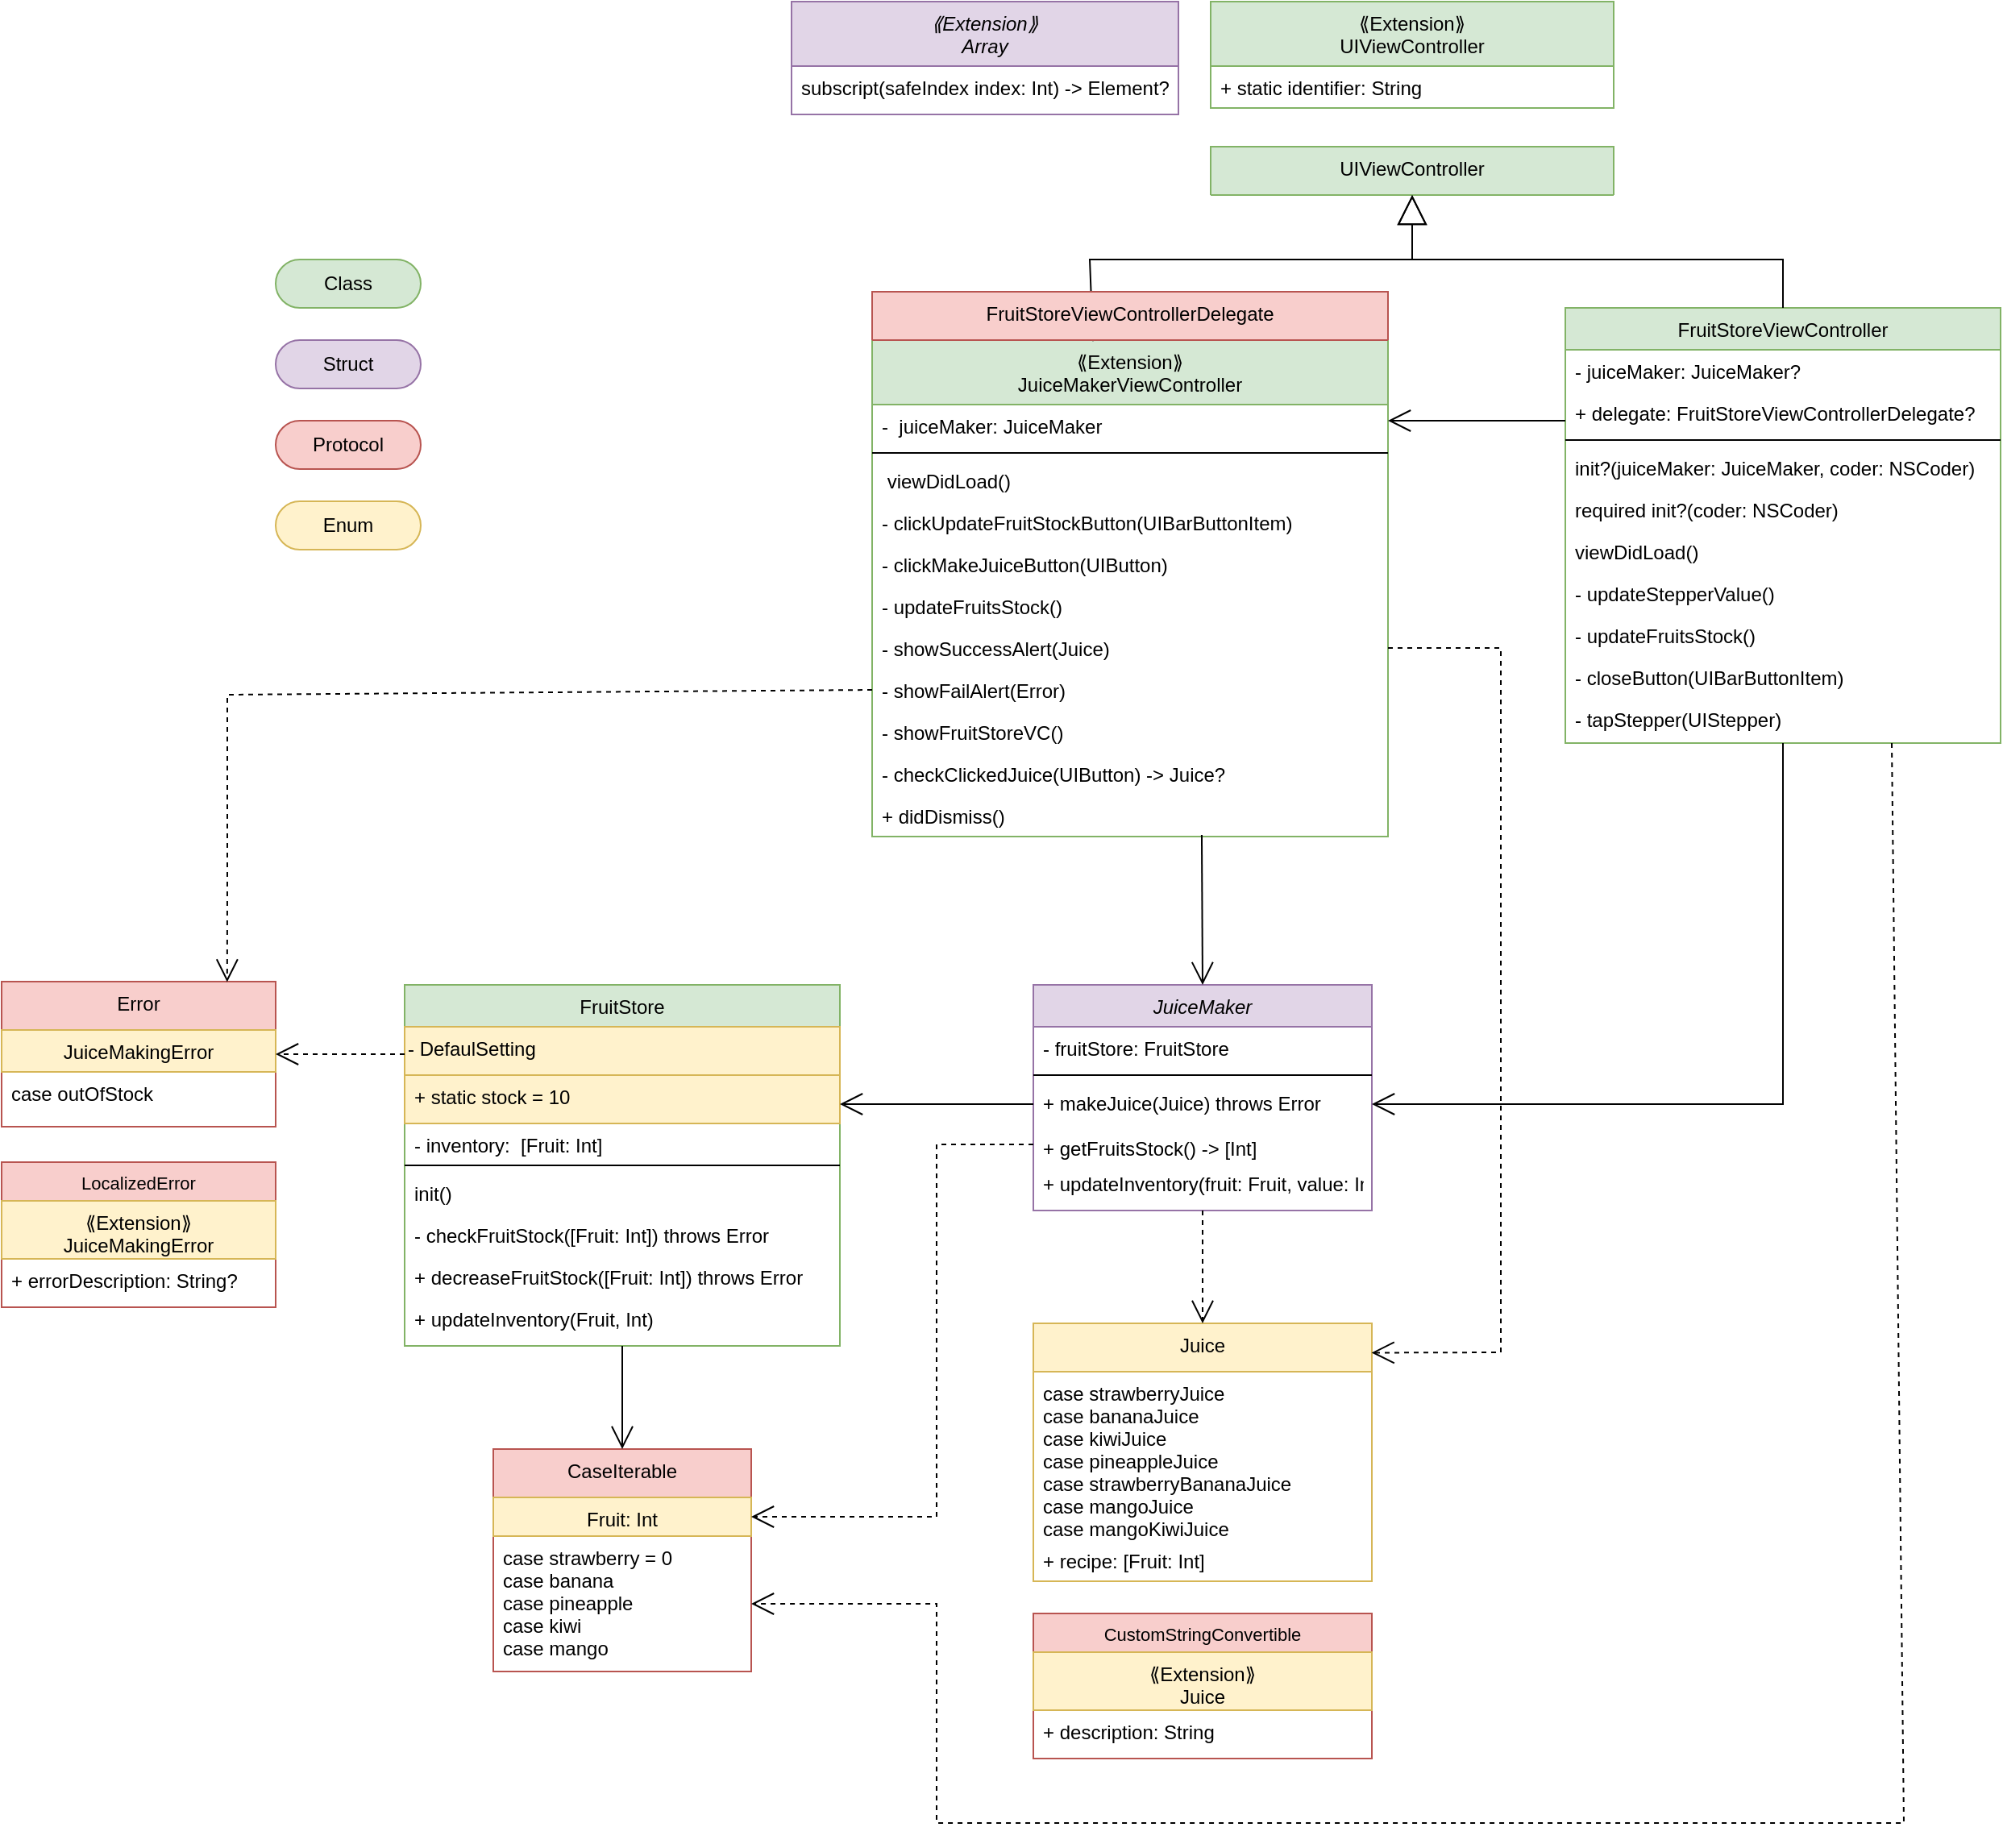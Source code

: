 <mxfile version="17.1.2" type="google"><diagram id="C5RBs43oDa-KdzZeNtuy" name="Page-1"><mxGraphModel grid="1" gridSize="10" guides="1" tooltips="1" connect="1" arrows="1" page="1" fold="1" pageScale="1" pageWidth="827" pageHeight="1169" math="0" shadow="0"><root><mxCell id="WIyWlLk6GJQsqaUBKTNV-0"/><mxCell id="WIyWlLk6GJQsqaUBKTNV-1" parent="WIyWlLk6GJQsqaUBKTNV-0"/><mxCell id="zkfFHV4jXpPFQw0GAbJ--0" value="JuiceMaker" style="swimlane;fontStyle=2;align=center;verticalAlign=top;childLayout=stackLayout;horizontal=1;startSize=26;horizontalStack=0;resizeParent=1;resizeLast=0;collapsible=1;marginBottom=0;rounded=0;shadow=0;strokeWidth=1;fillColor=#e1d5e7;strokeColor=#9673a6;" parent="WIyWlLk6GJQsqaUBKTNV-1" vertex="1"><mxGeometry x="470" y="70" width="210" height="140" as="geometry"><mxRectangle x="230" y="140" width="160" height="26" as="alternateBounds"/></mxGeometry></mxCell><mxCell id="zkfFHV4jXpPFQw0GAbJ--1" value="- fruitStore: FruitStore" style="text;align=left;verticalAlign=top;spacingLeft=4;spacingRight=4;overflow=hidden;rotatable=0;points=[[0,0.5],[1,0.5]];portConstraint=eastwest;" parent="zkfFHV4jXpPFQw0GAbJ--0" vertex="1"><mxGeometry y="26" width="210" height="26" as="geometry"/></mxCell><mxCell id="zkfFHV4jXpPFQw0GAbJ--4" value="" style="line;html=1;strokeWidth=1;align=left;verticalAlign=middle;spacingTop=-1;spacingLeft=3;spacingRight=3;rotatable=0;labelPosition=right;points=[];portConstraint=eastwest;" parent="zkfFHV4jXpPFQw0GAbJ--0" vertex="1"><mxGeometry y="52" width="210" height="8" as="geometry"/></mxCell><mxCell id="zkfFHV4jXpPFQw0GAbJ--5" value="+ makeJuice(Juice) throws Error&#10;" style="text;align=left;verticalAlign=top;spacingLeft=4;spacingRight=4;overflow=hidden;rotatable=0;points=[[0,0.5],[1,0.5]];portConstraint=eastwest;" parent="zkfFHV4jXpPFQw0GAbJ--0" vertex="1"><mxGeometry y="60" width="210" height="28" as="geometry"/></mxCell><mxCell id="rOW32-kh-aHsR0niHRHZ-0" value="+ getFruitsStock() -&gt; [Int]" style="text;align=left;verticalAlign=top;spacingLeft=4;spacingRight=4;overflow=hidden;rotatable=0;points=[[0,0.5],[1,0.5]];portConstraint=eastwest;" parent="zkfFHV4jXpPFQw0GAbJ--0" vertex="1"><mxGeometry y="88" width="210" height="22" as="geometry"/></mxCell><mxCell id="60TnAKSc_QCM06_7LQPz-15" value="+ updateInventory(fruit: Fruit, value: Int)" style="text;align=left;verticalAlign=top;spacingLeft=4;spacingRight=4;overflow=hidden;rotatable=0;points=[[0,0.5],[1,0.5]];portConstraint=eastwest;" parent="zkfFHV4jXpPFQw0GAbJ--0" vertex="1"><mxGeometry y="110" width="210" height="20" as="geometry"/></mxCell><mxCell id="zkfFHV4jXpPFQw0GAbJ--6" value="CaseIterable" style="swimlane;fontStyle=0;align=center;verticalAlign=top;childLayout=stackLayout;horizontal=1;startSize=30;horizontalStack=0;resizeParent=1;resizeLast=0;collapsible=1;marginBottom=0;rounded=0;shadow=0;strokeWidth=1;fillColor=#f8cecc;strokeColor=#b85450;" parent="WIyWlLk6GJQsqaUBKTNV-1" vertex="1"><mxGeometry x="135" y="358" width="160" height="138" as="geometry"><mxRectangle x="130" y="380" width="160" height="26" as="alternateBounds"/></mxGeometry></mxCell><mxCell id="60TnAKSc_QCM06_7LQPz-32" value="Fruit: Int&#10;" style="text;align=center;verticalAlign=top;spacingLeft=4;spacingRight=4;overflow=hidden;rotatable=0;points=[[0,0.5],[1,0.5]];portConstraint=eastwest;fillColor=#fff2cc;strokeColor=#d6b656;" parent="zkfFHV4jXpPFQw0GAbJ--6" vertex="1"><mxGeometry y="30" width="160" height="24" as="geometry"/></mxCell><mxCell id="zkfFHV4jXpPFQw0GAbJ--7" value="case strawberry = 0&#10;case banana&#10;case pineapple&#10;case kiwi&#10;case mango" style="text;align=left;verticalAlign=top;spacingLeft=4;spacingRight=4;overflow=hidden;rotatable=0;points=[[0,0.5],[1,0.5]];portConstraint=eastwest;" parent="zkfFHV4jXpPFQw0GAbJ--6" vertex="1"><mxGeometry y="54" width="160" height="84" as="geometry"/></mxCell><mxCell id="zkfFHV4jXpPFQw0GAbJ--13" value="Juice" style="swimlane;fontStyle=0;align=center;verticalAlign=top;childLayout=stackLayout;horizontal=1;startSize=30;horizontalStack=0;resizeParent=1;resizeLast=0;collapsible=1;marginBottom=0;rounded=0;shadow=0;strokeWidth=1;fillColor=#fff2cc;strokeColor=#d6b656;" parent="WIyWlLk6GJQsqaUBKTNV-1" vertex="1"><mxGeometry x="470" y="280" width="210" height="160" as="geometry"><mxRectangle x="340" y="380" width="170" height="26" as="alternateBounds"/></mxGeometry></mxCell><mxCell id="zkfFHV4jXpPFQw0GAbJ--14" value="case strawberryJuice&#10;case bananaJuice&#10;case kiwiJuice&#10;case pineappleJuice&#10;case strawberryBananaJuice&#10;case mangoJuice&#10;case mangoKiwiJuice" style="text;align=left;verticalAlign=top;spacingLeft=4;spacingRight=4;overflow=hidden;rotatable=0;points=[[0,0.5],[1,0.5]];portConstraint=eastwest;" parent="zkfFHV4jXpPFQw0GAbJ--13" vertex="1"><mxGeometry y="30" width="210" height="104" as="geometry"/></mxCell><mxCell id="60TnAKSc_QCM06_7LQPz-21" value="+ recipe: [Fruit: Int]" style="text;align=left;verticalAlign=top;spacingLeft=4;spacingRight=4;overflow=hidden;rotatable=0;points=[[0,0.5],[1,0.5]];portConstraint=eastwest;" parent="zkfFHV4jXpPFQw0GAbJ--13" vertex="1"><mxGeometry y="134" width="210" height="26" as="geometry"/></mxCell><mxCell id="zkfFHV4jXpPFQw0GAbJ--17" value="FruitStore" style="swimlane;fontStyle=0;align=center;verticalAlign=top;childLayout=stackLayout;horizontal=1;startSize=26;horizontalStack=0;resizeParent=1;resizeLast=0;collapsible=1;marginBottom=0;rounded=0;shadow=0;strokeWidth=1;fillColor=#d5e8d4;strokeColor=#82b366;" parent="WIyWlLk6GJQsqaUBKTNV-1" vertex="1"><mxGeometry x="80" y="70" width="270" height="224" as="geometry"><mxRectangle x="550" y="140" width="160" height="26" as="alternateBounds"/></mxGeometry></mxCell><mxCell id="dT7wGQ4iXbl5ApWkdFWG-19" value="- DefaulSetting" style="swimlane;fontStyle=0;align=left;verticalAlign=top;childLayout=stackLayout;horizontal=1;startSize=30;horizontalStack=0;resizeParent=1;resizeLast=0;collapsible=1;marginBottom=0;rounded=0;shadow=0;strokeWidth=1;fillColor=#fff2cc;strokeColor=#d6b656;" parent="zkfFHV4jXpPFQw0GAbJ--17" vertex="1"><mxGeometry y="26" width="270" height="60" as="geometry"><mxRectangle x="340" y="380" width="170" height="26" as="alternateBounds"/></mxGeometry></mxCell><mxCell id="dT7wGQ4iXbl5ApWkdFWG-20" value="+ static stock = 10" style="text;align=left;verticalAlign=top;spacingLeft=4;spacingRight=4;overflow=hidden;rotatable=0;points=[[0,0.5],[1,0.5]];portConstraint=eastwest;fillColor=#fff2cc;strokeColor=#d6b656;" parent="dT7wGQ4iXbl5ApWkdFWG-19" vertex="1"><mxGeometry y="30" width="270" height="30" as="geometry"/></mxCell><mxCell id="zkfFHV4jXpPFQw0GAbJ--18" value="- inventory:  [Fruit: Int]" style="text;align=left;verticalAlign=top;spacingLeft=4;spacingRight=4;overflow=hidden;rotatable=0;points=[[0,0.5],[1,0.5]];portConstraint=eastwest;" parent="zkfFHV4jXpPFQw0GAbJ--17" vertex="1"><mxGeometry y="86" width="270" height="22" as="geometry"/></mxCell><mxCell id="zkfFHV4jXpPFQw0GAbJ--23" value="" style="line;html=1;strokeWidth=1;align=left;verticalAlign=middle;spacingTop=-1;spacingLeft=3;spacingRight=3;rotatable=0;labelPosition=right;points=[];portConstraint=eastwest;" parent="zkfFHV4jXpPFQw0GAbJ--17" vertex="1"><mxGeometry y="108" width="270" height="8" as="geometry"/></mxCell><mxCell id="60TnAKSc_QCM06_7LQPz-12" value="init()" style="text;align=left;verticalAlign=top;spacingLeft=4;spacingRight=4;overflow=hidden;rotatable=0;points=[[0,0.5],[1,0.5]];portConstraint=eastwest;fontSize=12;strokeWidth=1;" parent="zkfFHV4jXpPFQw0GAbJ--17" vertex="1"><mxGeometry y="116" width="270" height="26" as="geometry"/></mxCell><mxCell id="k9GtbjxmffN9S5cxbmAC-0" value="- checkFruitStock([Fruit: Int]) throws Error" style="text;align=left;verticalAlign=top;spacingLeft=4;spacingRight=4;overflow=hidden;rotatable=0;points=[[0,0.5],[1,0.5]];portConstraint=eastwest;fontSize=12;strokeWidth=1;fontStyle=0" parent="zkfFHV4jXpPFQw0GAbJ--17" vertex="1"><mxGeometry y="142" width="270" height="26" as="geometry"/></mxCell><mxCell id="zkfFHV4jXpPFQw0GAbJ--24" value="+ decreaseFruitStock([Fruit: Int]) throws Error &#10;" style="text;align=left;verticalAlign=top;spacingLeft=4;spacingRight=4;overflow=hidden;rotatable=0;points=[[0,0.5],[1,0.5]];portConstraint=eastwest;fontSize=12;" parent="zkfFHV4jXpPFQw0GAbJ--17" vertex="1"><mxGeometry y="168" width="270" height="26" as="geometry"/></mxCell><mxCell id="zkfFHV4jXpPFQw0GAbJ--25" value="+ updateInventory(Fruit, Int)&#10;" style="text;align=left;verticalAlign=top;spacingLeft=4;spacingRight=4;overflow=hidden;rotatable=0;points=[[0,0.5],[1,0.5]];portConstraint=eastwest;fontSize=12;" parent="zkfFHV4jXpPFQw0GAbJ--17" vertex="1"><mxGeometry y="194" width="270" height="26" as="geometry"/></mxCell><mxCell id="60TnAKSc_QCM06_7LQPz-4" value="Enum" style="rounded=1;whiteSpace=wrap;html=1;fillColor=#fff2cc;strokeColor=#d6b656;arcSize=50;" parent="WIyWlLk6GJQsqaUBKTNV-1" vertex="1"><mxGeometry y="-230" width="90" height="30" as="geometry"/></mxCell><mxCell id="60TnAKSc_QCM06_7LQPz-6" value="Protocol" style="rounded=1;whiteSpace=wrap;html=1;fillColor=#f8cecc;strokeColor=#b85450;arcSize=50;" parent="WIyWlLk6GJQsqaUBKTNV-1" vertex="1"><mxGeometry y="-280" width="90" height="30" as="geometry"/></mxCell><mxCell id="60TnAKSc_QCM06_7LQPz-7" value="Struct" style="rounded=1;whiteSpace=wrap;html=1;fillColor=#e1d5e7;strokeColor=#9673a6;arcSize=50;" parent="WIyWlLk6GJQsqaUBKTNV-1" vertex="1"><mxGeometry y="-330" width="90" height="30" as="geometry"/></mxCell><mxCell id="60TnAKSc_QCM06_7LQPz-9" value="Class" style="rounded=1;whiteSpace=wrap;html=1;fillColor=#d5e8d4;strokeColor=#82b366;arcSize=50;" parent="WIyWlLk6GJQsqaUBKTNV-1" vertex="1"><mxGeometry y="-380" width="90" height="30" as="geometry"/></mxCell><mxCell id="60TnAKSc_QCM06_7LQPz-19" value="" style="endArrow=open;endFill=1;endSize=12;html=1;rounded=0;fontSize=12;exitX=0;exitY=0.5;exitDx=0;exitDy=0;" parent="WIyWlLk6GJQsqaUBKTNV-1" source="zkfFHV4jXpPFQw0GAbJ--5" edge="1"><mxGeometry width="160" relative="1" as="geometry"><mxPoint x="370" y="190" as="sourcePoint"/><mxPoint x="350" y="144" as="targetPoint"/></mxGeometry></mxCell><mxCell id="60TnAKSc_QCM06_7LQPz-22" value="CustomStringConvertible&#10;" style="swimlane;fontStyle=0;align=center;verticalAlign=top;childLayout=stackLayout;horizontal=1;startSize=24;horizontalStack=0;resizeParent=1;resizeLast=0;collapsible=1;marginBottom=0;rounded=0;shadow=0;strokeWidth=1;fillColor=#f8cecc;strokeColor=#b85450;fontSize=11;" parent="WIyWlLk6GJQsqaUBKTNV-1" vertex="1"><mxGeometry x="470" y="460" width="210" height="90" as="geometry"><mxRectangle x="340" y="380" width="170" height="26" as="alternateBounds"/></mxGeometry></mxCell><mxCell id="60TnAKSc_QCM06_7LQPz-34" value="⟪Extension⟫&#10;Juice" style="text;align=center;verticalAlign=top;spacingLeft=4;spacingRight=4;overflow=hidden;rotatable=0;points=[[0,0.5],[1,0.5]];portConstraint=eastwest;fillColor=#fff2cc;strokeColor=#d6b656;" parent="60TnAKSc_QCM06_7LQPz-22" vertex="1"><mxGeometry y="24" width="210" height="36" as="geometry"/></mxCell><mxCell id="60TnAKSc_QCM06_7LQPz-24" value="+ description: String" style="text;align=left;verticalAlign=top;spacingLeft=4;spacingRight=4;overflow=hidden;rotatable=0;points=[[0,0.5],[1,0.5]];portConstraint=eastwest;" parent="60TnAKSc_QCM06_7LQPz-22" vertex="1"><mxGeometry y="60" width="210" height="30" as="geometry"/></mxCell><mxCell id="60TnAKSc_QCM06_7LQPz-39" value="Error" style="swimlane;fontStyle=0;align=center;verticalAlign=top;childLayout=stackLayout;horizontal=1;startSize=30;horizontalStack=0;resizeParent=1;resizeLast=0;collapsible=1;marginBottom=0;rounded=0;shadow=0;strokeWidth=1;fillColor=#f8cecc;strokeColor=#b85450;" parent="WIyWlLk6GJQsqaUBKTNV-1" vertex="1"><mxGeometry x="-170" y="68" width="170" height="90" as="geometry"><mxRectangle x="340" y="380" width="170" height="26" as="alternateBounds"/></mxGeometry></mxCell><mxCell id="60TnAKSc_QCM06_7LQPz-41" value="JuiceMakingError" style="text;align=center;verticalAlign=top;spacingLeft=4;spacingRight=4;overflow=hidden;rotatable=0;points=[[0,0.5],[1,0.5]];portConstraint=eastwest;fillColor=#fff2cc;strokeColor=#d6b656;" parent="60TnAKSc_QCM06_7LQPz-39" vertex="1"><mxGeometry y="30" width="170" height="26" as="geometry"/></mxCell><mxCell id="60TnAKSc_QCM06_7LQPz-42" value="case outOfStock" style="text;align=left;verticalAlign=top;spacingLeft=4;spacingRight=4;overflow=hidden;rotatable=0;points=[[0,0.5],[1,0.5]];portConstraint=eastwest;" parent="60TnAKSc_QCM06_7LQPz-39" vertex="1"><mxGeometry y="56" width="170" height="26" as="geometry"/></mxCell><mxCell id="60TnAKSc_QCM06_7LQPz-43" value="LocalizedError" style="swimlane;fontStyle=0;align=center;verticalAlign=top;childLayout=stackLayout;horizontal=1;startSize=24;horizontalStack=0;resizeParent=1;resizeLast=0;collapsible=1;marginBottom=0;rounded=0;shadow=0;strokeWidth=1;fillColor=#f8cecc;strokeColor=#b85450;fontSize=11;" parent="WIyWlLk6GJQsqaUBKTNV-1" vertex="1"><mxGeometry x="-170" y="180" width="170" height="90" as="geometry"><mxRectangle x="340" y="380" width="170" height="26" as="alternateBounds"/></mxGeometry></mxCell><mxCell id="60TnAKSc_QCM06_7LQPz-44" value="⟪Extension⟫&#10;JuiceMakingError" style="text;align=center;verticalAlign=top;spacingLeft=4;spacingRight=4;overflow=hidden;rotatable=0;points=[[0,0.5],[1,0.5]];portConstraint=eastwest;fillColor=#fff2cc;strokeColor=#d6b656;" parent="60TnAKSc_QCM06_7LQPz-43" vertex="1"><mxGeometry y="24" width="170" height="36" as="geometry"/></mxCell><mxCell id="60TnAKSc_QCM06_7LQPz-45" value="+ errorDescription: String?" style="text;align=left;verticalAlign=top;spacingLeft=4;spacingRight=4;overflow=hidden;rotatable=0;points=[[0,0.5],[1,0.5]];portConstraint=eastwest;" parent="60TnAKSc_QCM06_7LQPz-43" vertex="1"><mxGeometry y="60" width="170" height="30" as="geometry"/></mxCell><mxCell id="60TnAKSc_QCM06_7LQPz-46" value="UIViewController" style="swimlane;fontStyle=0;align=center;verticalAlign=top;childLayout=stackLayout;horizontal=1;startSize=30;horizontalStack=0;resizeParent=1;resizeLast=0;collapsible=1;marginBottom=0;rounded=0;shadow=0;strokeWidth=1;fillColor=#d5e8d4;strokeColor=#82b366;fontColor=#000000;" parent="WIyWlLk6GJQsqaUBKTNV-1" vertex="1"><mxGeometry x="580" y="-450" width="250" height="30" as="geometry"><mxRectangle x="550" y="140" width="160" height="26" as="alternateBounds"/></mxGeometry></mxCell><mxCell id="60TnAKSc_QCM06_7LQPz-53" value="⟪Extension⟫&#10;JuiceMakerViewController" style="swimlane;fontStyle=0;align=center;verticalAlign=top;childLayout=stackLayout;horizontal=1;startSize=40;horizontalStack=0;resizeParent=1;resizeLast=0;collapsible=1;marginBottom=0;rounded=0;shadow=0;strokeWidth=1;fillColor=#d5e8d4;strokeColor=#82b366;" parent="WIyWlLk6GJQsqaUBKTNV-1" vertex="1"><mxGeometry x="370" y="-330" width="320" height="308" as="geometry"><mxRectangle x="550" y="140" width="160" height="26" as="alternateBounds"/></mxGeometry></mxCell><mxCell id="k9GtbjxmffN9S5cxbmAC-22" value="-  juiceMaker: JuiceMaker" style="text;align=left;verticalAlign=top;spacingLeft=4;spacingRight=4;overflow=hidden;rotatable=0;points=[[0,0.5],[1,0.5]];portConstraint=eastwest;fontStyle=0" parent="60TnAKSc_QCM06_7LQPz-53" vertex="1"><mxGeometry y="40" width="320" height="26" as="geometry"/></mxCell><mxCell id="60TnAKSc_QCM06_7LQPz-55" value="" style="line;html=1;strokeWidth=1;align=left;verticalAlign=middle;spacingTop=-1;spacingLeft=3;spacingRight=3;rotatable=0;labelPosition=right;points=[];portConstraint=eastwest;" parent="60TnAKSc_QCM06_7LQPz-53" vertex="1"><mxGeometry y="66" width="320" height="8" as="geometry"/></mxCell><mxCell id="k9GtbjxmffN9S5cxbmAC-23" value=" viewDidLoad()" style="text;align=left;verticalAlign=top;spacingLeft=4;spacingRight=4;overflow=hidden;rotatable=0;points=[[0,0.5],[1,0.5]];portConstraint=eastwest;fontStyle=0" parent="60TnAKSc_QCM06_7LQPz-53" vertex="1"><mxGeometry y="74" width="320" height="26" as="geometry"/></mxCell><mxCell id="k9GtbjxmffN9S5cxbmAC-24" value="- clickUpdateFruitStockButton(UIBarButtonItem)" style="text;align=left;verticalAlign=top;spacingLeft=4;spacingRight=4;overflow=hidden;rotatable=0;points=[[0,0.5],[1,0.5]];portConstraint=eastwest;fontStyle=0" parent="60TnAKSc_QCM06_7LQPz-53" vertex="1"><mxGeometry y="100" width="320" height="26" as="geometry"/></mxCell><mxCell id="k9GtbjxmffN9S5cxbmAC-25" value="- clickMakeJuiceButton(UIButton)" style="text;align=left;verticalAlign=top;spacingLeft=4;spacingRight=4;overflow=hidden;rotatable=0;points=[[0,0.5],[1,0.5]];portConstraint=eastwest;fontStyle=0" parent="60TnAKSc_QCM06_7LQPz-53" vertex="1"><mxGeometry y="126" width="320" height="26" as="geometry"/></mxCell><mxCell id="k9GtbjxmffN9S5cxbmAC-26" value="- updateFruitsStock()" style="text;align=left;verticalAlign=top;spacingLeft=4;spacingRight=4;overflow=hidden;rotatable=0;points=[[0,0.5],[1,0.5]];portConstraint=eastwest;fontStyle=0" parent="60TnAKSc_QCM06_7LQPz-53" vertex="1"><mxGeometry y="152" width="320" height="26" as="geometry"/></mxCell><mxCell id="k9GtbjxmffN9S5cxbmAC-27" value="- showSuccessAlert(Juice)" style="text;align=left;verticalAlign=top;spacingLeft=4;spacingRight=4;overflow=hidden;rotatable=0;points=[[0,0.5],[1,0.5]];portConstraint=eastwest;fontStyle=0" parent="60TnAKSc_QCM06_7LQPz-53" vertex="1"><mxGeometry y="178" width="320" height="26" as="geometry"/></mxCell><mxCell id="k9GtbjxmffN9S5cxbmAC-28" value="- showFailAlert(Error)" style="text;align=left;verticalAlign=top;spacingLeft=4;spacingRight=4;overflow=hidden;rotatable=0;points=[[0,0.5],[1,0.5]];portConstraint=eastwest;fontStyle=0" parent="60TnAKSc_QCM06_7LQPz-53" vertex="1"><mxGeometry y="204" width="320" height="26" as="geometry"/></mxCell><mxCell id="k9GtbjxmffN9S5cxbmAC-29" value="- showFruitStoreVC()" style="text;align=left;verticalAlign=top;spacingLeft=4;spacingRight=4;overflow=hidden;rotatable=0;points=[[0,0.5],[1,0.5]];portConstraint=eastwest;fontStyle=0" parent="60TnAKSc_QCM06_7LQPz-53" vertex="1"><mxGeometry y="230" width="320" height="26" as="geometry"/></mxCell><mxCell id="k9GtbjxmffN9S5cxbmAC-30" value="- checkClickedJuice(UIButton) -&gt; Juice?" style="text;align=left;verticalAlign=top;spacingLeft=4;spacingRight=4;overflow=hidden;rotatable=0;points=[[0,0.5],[1,0.5]];portConstraint=eastwest;fontStyle=0" parent="60TnAKSc_QCM06_7LQPz-53" vertex="1"><mxGeometry y="256" width="320" height="26" as="geometry"/></mxCell><mxCell id="k9GtbjxmffN9S5cxbmAC-42" value="+ didDismiss()" style="text;align=left;verticalAlign=top;spacingLeft=4;spacingRight=4;overflow=hidden;rotatable=0;points=[[0,0.5],[1,0.5]];portConstraint=eastwest;fontStyle=0" parent="60TnAKSc_QCM06_7LQPz-53" vertex="1"><mxGeometry y="282" width="320" height="26" as="geometry"/></mxCell><mxCell id="60TnAKSc_QCM06_7LQPz-59" value="FruitStoreViewController" style="swimlane;fontStyle=0;align=center;verticalAlign=top;childLayout=stackLayout;horizontal=1;startSize=26;horizontalStack=0;resizeParent=1;resizeLast=0;collapsible=1;marginBottom=0;rounded=0;shadow=0;strokeWidth=1;fillColor=#d5e8d4;strokeColor=#82b366;fontColor=#000000;" parent="WIyWlLk6GJQsqaUBKTNV-1" vertex="1"><mxGeometry x="800" y="-350" width="270" height="270" as="geometry"><mxRectangle x="550" y="140" width="160" height="26" as="alternateBounds"/></mxGeometry></mxCell><mxCell id="k9GtbjxmffN9S5cxbmAC-2" value="- juiceMaker: JuiceMaker?" style="text;align=left;verticalAlign=top;spacingLeft=4;spacingRight=4;overflow=hidden;rotatable=0;points=[[0,0.5],[1,0.5]];portConstraint=eastwest;fontStyle=0;fontColor=#000000;" parent="60TnAKSc_QCM06_7LQPz-59" vertex="1"><mxGeometry y="26" width="270" height="26" as="geometry"/></mxCell><mxCell id="k9GtbjxmffN9S5cxbmAC-3" value="+ delegate: FruitStoreViewControllerDelegate?" style="text;align=left;verticalAlign=top;spacingLeft=4;spacingRight=4;overflow=hidden;rotatable=0;points=[[0,0.5],[1,0.5]];portConstraint=eastwest;fontStyle=0;fontColor=#000000;" parent="60TnAKSc_QCM06_7LQPz-59" vertex="1"><mxGeometry y="52" width="270" height="26" as="geometry"/></mxCell><mxCell id="60TnAKSc_QCM06_7LQPz-61" value="" style="line;html=1;strokeWidth=1;align=left;verticalAlign=middle;spacingTop=-1;spacingLeft=3;spacingRight=3;rotatable=0;labelPosition=right;points=[];portConstraint=eastwest;" parent="60TnAKSc_QCM06_7LQPz-59" vertex="1"><mxGeometry y="78" width="270" height="8" as="geometry"/></mxCell><mxCell id="k9GtbjxmffN9S5cxbmAC-4" value="init?(juiceMaker: JuiceMaker, coder: NSCoder)" style="text;align=left;verticalAlign=top;spacingLeft=4;spacingRight=4;overflow=hidden;rotatable=0;points=[[0,0.5],[1,0.5]];portConstraint=eastwest;fontStyle=0" parent="60TnAKSc_QCM06_7LQPz-59" vertex="1"><mxGeometry y="86" width="270" height="26" as="geometry"/></mxCell><mxCell id="k9GtbjxmffN9S5cxbmAC-6" value="required init?(coder: NSCoder)" style="text;align=left;verticalAlign=top;spacingLeft=4;spacingRight=4;overflow=hidden;rotatable=0;points=[[0,0.5],[1,0.5]];portConstraint=eastwest;fontStyle=0" parent="60TnAKSc_QCM06_7LQPz-59" vertex="1"><mxGeometry y="112" width="270" height="26" as="geometry"/></mxCell><mxCell id="k9GtbjxmffN9S5cxbmAC-7" value="viewDidLoad()" style="text;align=left;verticalAlign=top;spacingLeft=4;spacingRight=4;overflow=hidden;rotatable=0;points=[[0,0.5],[1,0.5]];portConstraint=eastwest;fontStyle=0" parent="60TnAKSc_QCM06_7LQPz-59" vertex="1"><mxGeometry y="138" width="270" height="26" as="geometry"/></mxCell><mxCell id="k9GtbjxmffN9S5cxbmAC-8" value="- updateStepperValue()" style="text;align=left;verticalAlign=top;spacingLeft=4;spacingRight=4;overflow=hidden;rotatable=0;points=[[0,0.5],[1,0.5]];portConstraint=eastwest;fontStyle=0" parent="60TnAKSc_QCM06_7LQPz-59" vertex="1"><mxGeometry y="164" width="270" height="26" as="geometry"/></mxCell><mxCell id="k9GtbjxmffN9S5cxbmAC-9" value="- updateFruitsStock()" style="text;align=left;verticalAlign=top;spacingLeft=4;spacingRight=4;overflow=hidden;rotatable=0;points=[[0,0.5],[1,0.5]];portConstraint=eastwest;fontStyle=0" parent="60TnAKSc_QCM06_7LQPz-59" vertex="1"><mxGeometry y="190" width="270" height="26" as="geometry"/></mxCell><mxCell id="k9GtbjxmffN9S5cxbmAC-10" value="- closeButton(UIBarButtonItem)" style="text;align=left;verticalAlign=top;spacingLeft=4;spacingRight=4;overflow=hidden;rotatable=0;points=[[0,0.5],[1,0.5]];portConstraint=eastwest;fontStyle=0" parent="60TnAKSc_QCM06_7LQPz-59" vertex="1"><mxGeometry y="216" width="270" height="26" as="geometry"/></mxCell><mxCell id="k9GtbjxmffN9S5cxbmAC-11" value="- tapStepper(UIStepper)" style="text;align=left;verticalAlign=top;spacingLeft=4;spacingRight=4;overflow=hidden;rotatable=0;points=[[0,0.5],[1,0.5]];portConstraint=eastwest;fontStyle=0" parent="60TnAKSc_QCM06_7LQPz-59" vertex="1"><mxGeometry y="242" width="270" height="26" as="geometry"/></mxCell><mxCell id="60TnAKSc_QCM06_7LQPz-65" value="" style="endArrow=block;endSize=16;endFill=0;html=1;rounded=0;fontSize=11;entryX=0.5;entryY=1;entryDx=0;entryDy=0;exitX=0.428;exitY=1.02;exitDx=0;exitDy=0;exitPerimeter=0;" parent="WIyWlLk6GJQsqaUBKTNV-1" source="k9GtbjxmffN9S5cxbmAC-12" target="60TnAKSc_QCM06_7LQPz-46" edge="1"><mxGeometry width="160" relative="1" as="geometry"><mxPoint x="520" y="-380" as="sourcePoint"/><mxPoint x="820" y="-380" as="targetPoint"/><Array as="points"><mxPoint x="505" y="-380"/><mxPoint x="705" y="-380"/></Array></mxGeometry></mxCell><mxCell id="60TnAKSc_QCM06_7LQPz-67" value="" style="endArrow=block;endSize=16;endFill=0;html=1;rounded=0;fontSize=11;entryX=0.5;entryY=1;entryDx=0;entryDy=0;exitX=0.5;exitY=0;exitDx=0;exitDy=0;" parent="WIyWlLk6GJQsqaUBKTNV-1" source="60TnAKSc_QCM06_7LQPz-59" target="60TnAKSc_QCM06_7LQPz-46" edge="1"><mxGeometry width="160" relative="1" as="geometry"><mxPoint x="515" y="-340" as="sourcePoint"/><mxPoint x="715" y="-410" as="targetPoint"/><Array as="points"><mxPoint x="935" y="-380"/><mxPoint x="705" y="-380"/></Array></mxGeometry></mxCell><mxCell id="dT7wGQ4iXbl5ApWkdFWG-3" value="⟪Extension⟫&#10;UIViewController" style="swimlane;fontStyle=0;align=center;verticalAlign=top;childLayout=stackLayout;horizontal=1;startSize=40;horizontalStack=0;resizeParent=1;resizeLast=0;collapsible=1;marginBottom=0;rounded=0;shadow=0;strokeWidth=1;fillColor=#d5e8d4;strokeColor=#82b366;" parent="WIyWlLk6GJQsqaUBKTNV-1" vertex="1"><mxGeometry x="580" y="-540" width="250" height="66" as="geometry"><mxRectangle x="550" y="140" width="160" height="26" as="alternateBounds"/></mxGeometry></mxCell><mxCell id="dT7wGQ4iXbl5ApWkdFWG-5" value="+ static identifier: String" style="text;align=left;verticalAlign=top;spacingLeft=4;spacingRight=4;overflow=hidden;rotatable=0;points=[[0,0.5],[1,0.5]];portConstraint=eastwest;" parent="dT7wGQ4iXbl5ApWkdFWG-3" vertex="1"><mxGeometry y="40" width="250" height="26" as="geometry"/></mxCell><mxCell id="dT7wGQ4iXbl5ApWkdFWG-10" value="⟪Extension⟫&#10;Array" style="swimlane;fontStyle=2;align=center;verticalAlign=top;childLayout=stackLayout;horizontal=1;startSize=40;horizontalStack=0;resizeParent=1;resizeLast=0;collapsible=1;marginBottom=0;rounded=0;shadow=0;strokeWidth=1;fillColor=#e1d5e7;strokeColor=#9673a6;" parent="WIyWlLk6GJQsqaUBKTNV-1" vertex="1"><mxGeometry x="320" y="-540" width="240" height="70" as="geometry"><mxRectangle x="230" y="140" width="160" height="26" as="alternateBounds"/></mxGeometry></mxCell><mxCell id="dT7wGQ4iXbl5ApWkdFWG-16" value="subscript(safeIndex index: Int) -&gt; Element?" style="text;align=left;verticalAlign=top;spacingLeft=4;spacingRight=4;overflow=hidden;rotatable=0;points=[[0,0.5],[1,0.5]];portConstraint=eastwest;" parent="dT7wGQ4iXbl5ApWkdFWG-10" vertex="1"><mxGeometry y="40" width="240" height="30" as="geometry"/></mxCell><mxCell id="k9GtbjxmffN9S5cxbmAC-12" value="FruitStoreViewControllerDelegate" style="swimlane;fontStyle=0;align=center;verticalAlign=top;childLayout=stackLayout;horizontal=1;startSize=30;horizontalStack=0;resizeParent=1;resizeLast=0;collapsible=1;marginBottom=0;rounded=0;shadow=0;strokeWidth=1;fillColor=#f8cecc;strokeColor=#b85450;" parent="WIyWlLk6GJQsqaUBKTNV-1" vertex="1"><mxGeometry x="370" y="-360" width="320" height="30" as="geometry"><mxRectangle x="340" y="380" width="170" height="26" as="alternateBounds"/></mxGeometry></mxCell><mxCell id="dT7wGQ4iXbl5ApWkdFWG-22" value="" style="endArrow=open;endFill=1;endSize=12;html=1;rounded=0;fontSize=12;entryX=0.5;entryY=0;entryDx=0;entryDy=0;exitX=0.5;exitY=1;exitDx=0;exitDy=0;" parent="WIyWlLk6GJQsqaUBKTNV-1" source="zkfFHV4jXpPFQw0GAbJ--17" target="zkfFHV4jXpPFQw0GAbJ--6" edge="1"><mxGeometry width="160" relative="1" as="geometry"><mxPoint x="170" y="320" as="sourcePoint"/><mxPoint x="10" y="300" as="targetPoint"/></mxGeometry></mxCell><mxCell id="k9GtbjxmffN9S5cxbmAC-44" value="" style="endArrow=open;endFill=1;endSize=12;html=1;rounded=0;fontSize=12;exitX=0;exitY=0.5;exitDx=0;exitDy=0;" parent="WIyWlLk6GJQsqaUBKTNV-1" edge="1"><mxGeometry width="160" relative="1" as="geometry"><mxPoint x="800" y="-280" as="sourcePoint"/><mxPoint x="690" y="-280" as="targetPoint"/></mxGeometry></mxCell><mxCell id="k9GtbjxmffN9S5cxbmAC-45" value="" style="endArrow=open;endFill=1;endSize=12;html=1;rounded=0;fontSize=12;exitX=0.5;exitY=1;exitDx=0;exitDy=0;entryX=1;entryY=0.5;entryDx=0;entryDy=0;" parent="WIyWlLk6GJQsqaUBKTNV-1" source="60TnAKSc_QCM06_7LQPz-59" target="zkfFHV4jXpPFQw0GAbJ--5" edge="1"><mxGeometry width="160" relative="1" as="geometry"><mxPoint x="700" y="-70" as="sourcePoint"/><mxPoint x="590" y="-70" as="targetPoint"/><Array as="points"><mxPoint x="935" y="144"/></Array></mxGeometry></mxCell><mxCell id="dT7wGQ4iXbl5ApWkdFWG-27" value="" style="endArrow=open;endSize=12;dashed=1;html=1;rounded=0;exitX=0.5;exitY=1;exitDx=0;exitDy=0;entryX=0.5;entryY=0;entryDx=0;entryDy=0;" parent="WIyWlLk6GJQsqaUBKTNV-1" source="zkfFHV4jXpPFQw0GAbJ--0" target="zkfFHV4jXpPFQw0GAbJ--13" edge="1"><mxGeometry width="160" relative="1" as="geometry"><mxPoint x="495" y="250" as="sourcePoint"/><mxPoint x="655" y="250" as="targetPoint"/></mxGeometry></mxCell><mxCell id="k9GtbjxmffN9S5cxbmAC-47" value="" style="endArrow=open;endFill=1;endSize=12;html=1;rounded=0;fontSize=12;exitX=0.639;exitY=0.962;exitDx=0;exitDy=0;exitPerimeter=0;entryX=0.5;entryY=0;entryDx=0;entryDy=0;" parent="WIyWlLk6GJQsqaUBKTNV-1" source="k9GtbjxmffN9S5cxbmAC-42" target="zkfFHV4jXpPFQw0GAbJ--0" edge="1"><mxGeometry width="160" relative="1" as="geometry"><mxPoint x="580" y="10" as="sourcePoint"/><mxPoint x="460" y="10" as="targetPoint"/></mxGeometry></mxCell><mxCell id="dT7wGQ4iXbl5ApWkdFWG-28" value="" style="endArrow=open;endSize=12;dashed=1;html=1;rounded=0;entryX=1;entryY=0.5;entryDx=0;entryDy=0;exitX=0;exitY=0.5;exitDx=0;exitDy=0;" parent="WIyWlLk6GJQsqaUBKTNV-1" source="rOW32-kh-aHsR0niHRHZ-0" target="60TnAKSc_QCM06_7LQPz-32" edge="1"><mxGeometry width="160" relative="1" as="geometry"><mxPoint x="414" y="180" as="sourcePoint"/><mxPoint x="414" y="294" as="targetPoint"/><Array as="points"><mxPoint x="410" y="169"/><mxPoint x="410" y="400"/></Array></mxGeometry></mxCell><mxCell id="dT7wGQ4iXbl5ApWkdFWG-29" value="" style="endArrow=open;endSize=12;dashed=1;html=1;rounded=0;entryX=1;entryY=0.5;entryDx=0;entryDy=0;" parent="WIyWlLk6GJQsqaUBKTNV-1" target="60TnAKSc_QCM06_7LQPz-39" edge="1"><mxGeometry width="160" relative="1" as="geometry"><mxPoint x="80" y="113" as="sourcePoint"/><mxPoint x="585" y="290" as="targetPoint"/></mxGeometry></mxCell><mxCell id="dT7wGQ4iXbl5ApWkdFWG-30" value="" style="endArrow=open;endSize=12;dashed=1;html=1;rounded=0;entryX=1;entryY=0.5;entryDx=0;entryDy=0;exitX=0.75;exitY=1;exitDx=0;exitDy=0;" parent="WIyWlLk6GJQsqaUBKTNV-1" source="60TnAKSc_QCM06_7LQPz-59" target="zkfFHV4jXpPFQw0GAbJ--7" edge="1"><mxGeometry width="160" relative="1" as="geometry"><mxPoint x="250" y="-2" as="sourcePoint"/><mxPoint x="170" y="-2" as="targetPoint"/><Array as="points"><mxPoint x="1010" y="590"/><mxPoint x="410" y="590"/><mxPoint x="410" y="454"/></Array></mxGeometry></mxCell><mxCell id="dT7wGQ4iXbl5ApWkdFWG-32" value="" style="endArrow=open;endSize=12;dashed=1;html=1;rounded=0;entryX=0.999;entryY=0.114;entryDx=0;entryDy=0;exitX=1;exitY=0.5;exitDx=0;exitDy=0;entryPerimeter=0;" parent="WIyWlLk6GJQsqaUBKTNV-1" source="k9GtbjxmffN9S5cxbmAC-27" target="zkfFHV4jXpPFQw0GAbJ--13" edge="1"><mxGeometry width="160" relative="1" as="geometry"><mxPoint x="895" y="200" as="sourcePoint"/><mxPoint x="720" y="431.0" as="targetPoint"/><Array as="points"><mxPoint x="760" y="-139"/><mxPoint x="760" y="298"/></Array></mxGeometry></mxCell><mxCell id="dT7wGQ4iXbl5ApWkdFWG-33" value="" style="endArrow=open;endSize=12;dashed=1;html=1;rounded=0;entryX=0.823;entryY=0.003;entryDx=0;entryDy=0;exitX=0;exitY=0.5;exitDx=0;exitDy=0;entryPerimeter=0;" parent="WIyWlLk6GJQsqaUBKTNV-1" source="k9GtbjxmffN9S5cxbmAC-28" target="60TnAKSc_QCM06_7LQPz-39" edge="1"><mxGeometry width="160" relative="1" as="geometry"><mxPoint x="-289.79" as="sourcePoint"/><mxPoint x="-300" y="437.24" as="targetPoint"/><Array as="points"><mxPoint x="-30" y="-110"/><mxPoint x="-30"/></Array></mxGeometry></mxCell></root></mxGraphModel></diagram></mxfile>